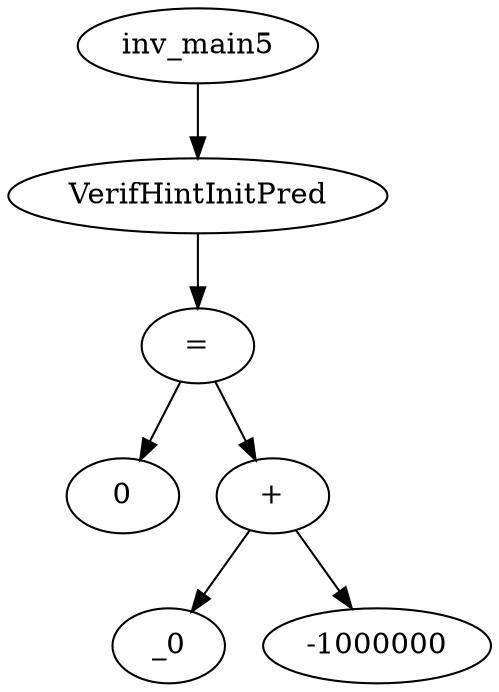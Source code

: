digraph dag {
0 [label="inv_main5"];
1 [label="VerifHintInitPred"];
2 [label="="];
3 [label="0"];
4 [label="+"];
5 [label="_0"];
6 [label="-1000000"];
0->1
1->2
2->4
2 -> 3
4->6
4 -> 5
}
